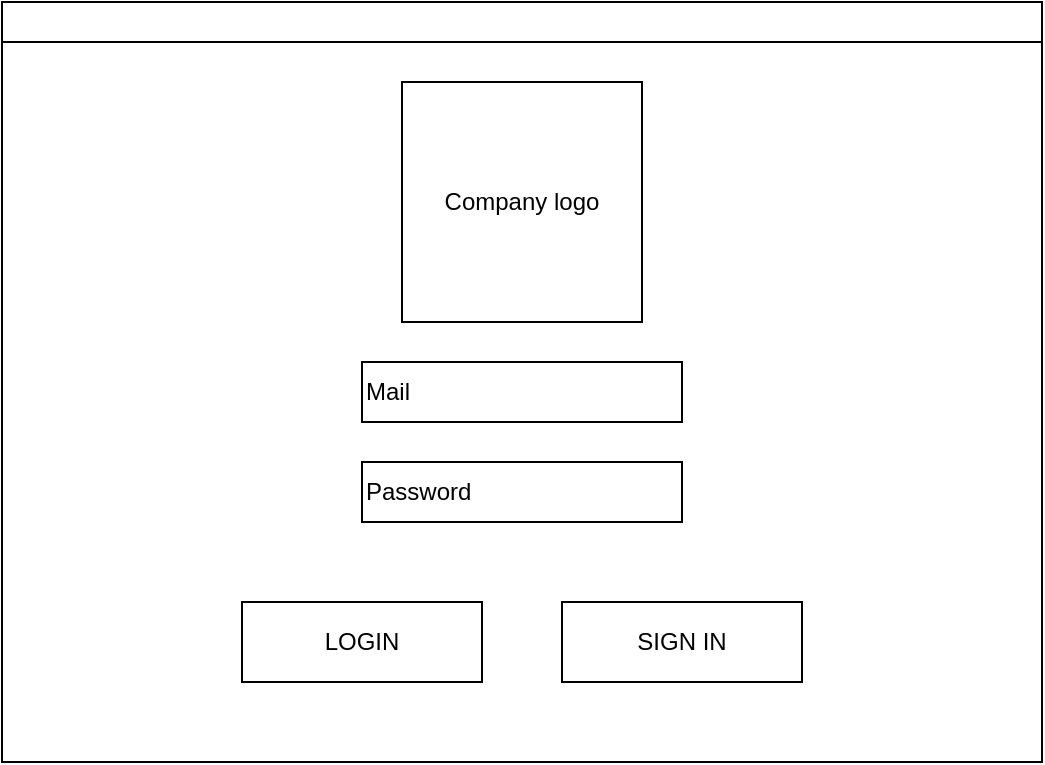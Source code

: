 <mxfile version="13.7.9" type="device"><diagram id="cQ2_TKaWbDrXQdUtSINh" name="Pagina-1"><mxGraphModel dx="1024" dy="592" grid="1" gridSize="10" guides="1" tooltips="1" connect="1" arrows="1" fold="1" page="1" pageScale="1" pageWidth="827" pageHeight="1169" math="0" shadow="0"><root><mxCell id="0"/><mxCell id="1" parent="0"/><mxCell id="E4FWovK80mtf_fzIC8Hx-1" value="" style="rounded=0;whiteSpace=wrap;html=1;fillColor=none;" parent="1" vertex="1"><mxGeometry x="160" y="80" width="520" height="360" as="geometry"/></mxCell><mxCell id="E4FWovK80mtf_fzIC8Hx-2" value="" style="rounded=0;whiteSpace=wrap;html=1;" parent="1" vertex="1"><mxGeometry x="160" y="60" width="520" height="20" as="geometry"/></mxCell><mxCell id="E4FWovK80mtf_fzIC8Hx-8" value="Mail" style="rounded=0;whiteSpace=wrap;html=1;fillColor=none;align=left;" parent="1" vertex="1"><mxGeometry x="340" y="240" width="160" height="30" as="geometry"/></mxCell><mxCell id="E4FWovK80mtf_fzIC8Hx-12" value="Company logo" style="rounded=0;whiteSpace=wrap;html=1;fillColor=none;" parent="1" vertex="1"><mxGeometry x="360" y="100" width="120" height="120" as="geometry"/></mxCell><mxCell id="E4FWovK80mtf_fzIC8Hx-13" value="LOGIN" style="rounded=0;whiteSpace=wrap;html=1;fillColor=none;" parent="1" vertex="1"><mxGeometry x="280" y="360" width="120" height="40" as="geometry"/></mxCell><mxCell id="_8711v3Gq6_1wubmQfeF-1" value="Password" style="rounded=0;whiteSpace=wrap;html=1;fillColor=none;align=left;" parent="1" vertex="1"><mxGeometry x="340" y="290" width="160" height="30" as="geometry"/></mxCell><mxCell id="zMQ3NB92aVv7TsoaJNmk-1" value="SIGN IN" style="rounded=0;whiteSpace=wrap;html=1;fillColor=none;" vertex="1" parent="1"><mxGeometry x="440" y="360" width="120" height="40" as="geometry"/></mxCell></root></mxGraphModel></diagram></mxfile>